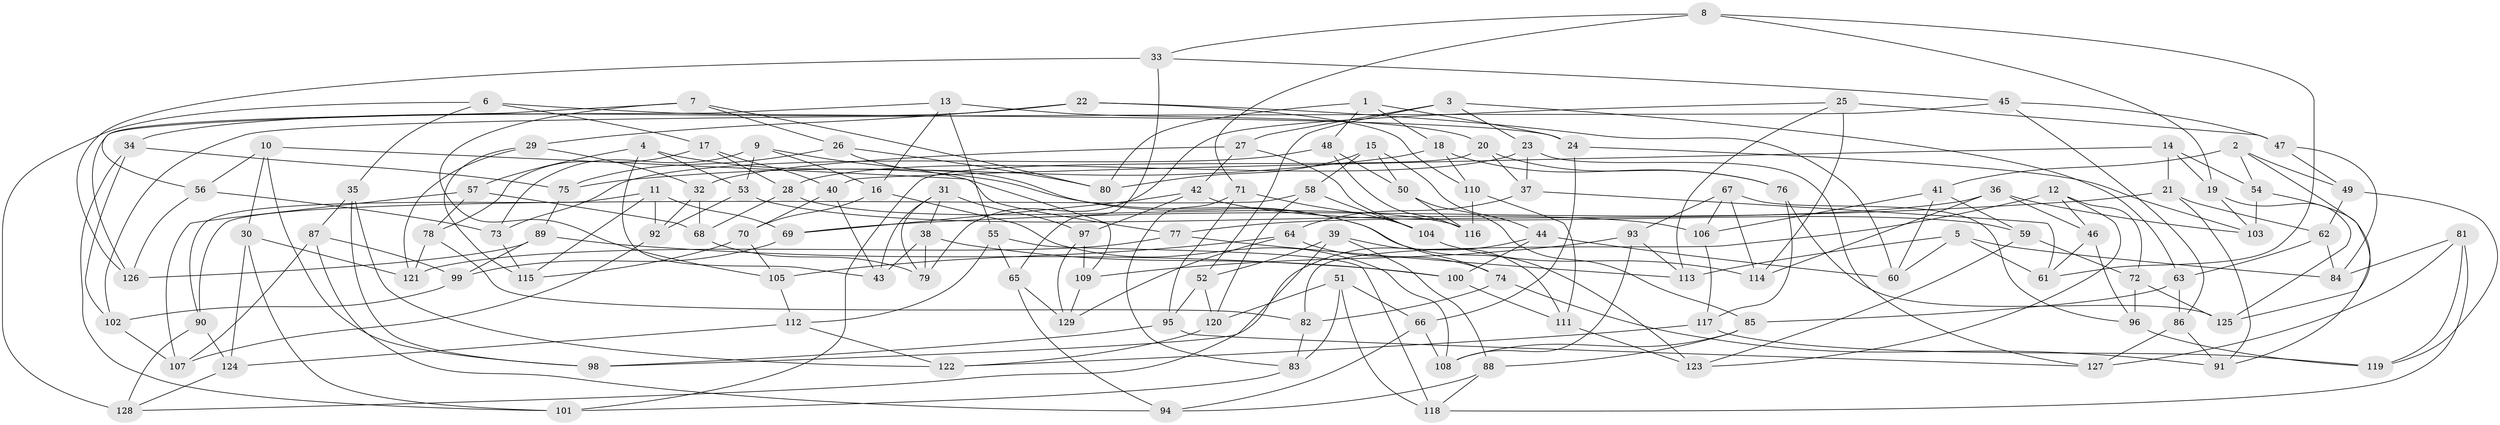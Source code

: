 // Generated by graph-tools (version 1.1) at 2025/02/03/09/25 03:02:59]
// undirected, 129 vertices, 258 edges
graph export_dot {
graph [start="1"]
  node [color=gray90,style=filled];
  1;
  2;
  3;
  4;
  5;
  6;
  7;
  8;
  9;
  10;
  11;
  12;
  13;
  14;
  15;
  16;
  17;
  18;
  19;
  20;
  21;
  22;
  23;
  24;
  25;
  26;
  27;
  28;
  29;
  30;
  31;
  32;
  33;
  34;
  35;
  36;
  37;
  38;
  39;
  40;
  41;
  42;
  43;
  44;
  45;
  46;
  47;
  48;
  49;
  50;
  51;
  52;
  53;
  54;
  55;
  56;
  57;
  58;
  59;
  60;
  61;
  62;
  63;
  64;
  65;
  66;
  67;
  68;
  69;
  70;
  71;
  72;
  73;
  74;
  75;
  76;
  77;
  78;
  79;
  80;
  81;
  82;
  83;
  84;
  85;
  86;
  87;
  88;
  89;
  90;
  91;
  92;
  93;
  94;
  95;
  96;
  97;
  98;
  99;
  100;
  101;
  102;
  103;
  104;
  105;
  106;
  107;
  108;
  109;
  110;
  111;
  112;
  113;
  114;
  115;
  116;
  117;
  118;
  119;
  120;
  121;
  122;
  123;
  124;
  125;
  126;
  127;
  128;
  129;
  1 -- 48;
  1 -- 80;
  1 -- 24;
  1 -- 18;
  2 -- 49;
  2 -- 54;
  2 -- 41;
  2 -- 125;
  3 -- 23;
  3 -- 27;
  3 -- 52;
  3 -- 63;
  4 -- 57;
  4 -- 53;
  4 -- 123;
  4 -- 43;
  5 -- 113;
  5 -- 84;
  5 -- 60;
  5 -- 61;
  6 -- 128;
  6 -- 17;
  6 -- 24;
  6 -- 35;
  7 -- 80;
  7 -- 56;
  7 -- 105;
  7 -- 26;
  8 -- 71;
  8 -- 19;
  8 -- 33;
  8 -- 61;
  9 -- 16;
  9 -- 53;
  9 -- 73;
  9 -- 109;
  10 -- 30;
  10 -- 77;
  10 -- 98;
  10 -- 56;
  11 -- 69;
  11 -- 90;
  11 -- 92;
  11 -- 115;
  12 -- 123;
  12 -- 72;
  12 -- 46;
  12 -- 82;
  13 -- 55;
  13 -- 16;
  13 -- 126;
  13 -- 20;
  14 -- 19;
  14 -- 40;
  14 -- 21;
  14 -- 54;
  15 -- 44;
  15 -- 58;
  15 -- 50;
  15 -- 80;
  16 -- 108;
  16 -- 70;
  17 -- 28;
  17 -- 78;
  17 -- 40;
  18 -- 76;
  18 -- 75;
  18 -- 110;
  19 -- 125;
  19 -- 103;
  20 -- 76;
  20 -- 37;
  20 -- 101;
  21 -- 91;
  21 -- 62;
  21 -- 69;
  22 -- 29;
  22 -- 34;
  22 -- 110;
  22 -- 60;
  23 -- 28;
  23 -- 127;
  23 -- 37;
  24 -- 66;
  24 -- 103;
  25 -- 114;
  25 -- 47;
  25 -- 113;
  25 -- 79;
  26 -- 74;
  26 -- 80;
  26 -- 75;
  27 -- 32;
  27 -- 42;
  27 -- 104;
  28 -- 68;
  28 -- 116;
  29 -- 121;
  29 -- 32;
  29 -- 115;
  30 -- 101;
  30 -- 121;
  30 -- 124;
  31 -- 43;
  31 -- 97;
  31 -- 38;
  31 -- 79;
  32 -- 92;
  32 -- 68;
  33 -- 65;
  33 -- 126;
  33 -- 45;
  34 -- 102;
  34 -- 75;
  34 -- 101;
  35 -- 122;
  35 -- 98;
  35 -- 87;
  36 -- 103;
  36 -- 114;
  36 -- 46;
  36 -- 77;
  37 -- 61;
  37 -- 64;
  38 -- 43;
  38 -- 100;
  38 -- 79;
  39 -- 88;
  39 -- 111;
  39 -- 52;
  39 -- 128;
  40 -- 70;
  40 -- 43;
  41 -- 106;
  41 -- 60;
  41 -- 59;
  42 -- 97;
  42 -- 69;
  42 -- 59;
  44 -- 60;
  44 -- 98;
  44 -- 100;
  45 -- 86;
  45 -- 47;
  45 -- 102;
  46 -- 61;
  46 -- 96;
  47 -- 84;
  47 -- 49;
  48 -- 116;
  48 -- 50;
  48 -- 73;
  49 -- 119;
  49 -- 62;
  50 -- 116;
  50 -- 85;
  51 -- 83;
  51 -- 66;
  51 -- 120;
  51 -- 118;
  52 -- 120;
  52 -- 95;
  53 -- 106;
  53 -- 92;
  54 -- 103;
  54 -- 91;
  55 -- 65;
  55 -- 112;
  55 -- 118;
  56 -- 126;
  56 -- 73;
  57 -- 68;
  57 -- 107;
  57 -- 78;
  58 -- 90;
  58 -- 120;
  58 -- 104;
  59 -- 123;
  59 -- 72;
  62 -- 63;
  62 -- 84;
  63 -- 85;
  63 -- 86;
  64 -- 74;
  64 -- 105;
  64 -- 129;
  65 -- 129;
  65 -- 94;
  66 -- 108;
  66 -- 94;
  67 -- 93;
  67 -- 114;
  67 -- 106;
  67 -- 96;
  68 -- 79;
  69 -- 99;
  70 -- 105;
  70 -- 115;
  71 -- 83;
  71 -- 95;
  71 -- 104;
  72 -- 125;
  72 -- 96;
  73 -- 115;
  74 -- 91;
  74 -- 82;
  75 -- 89;
  76 -- 125;
  76 -- 117;
  77 -- 113;
  77 -- 121;
  78 -- 121;
  78 -- 82;
  81 -- 118;
  81 -- 84;
  81 -- 127;
  81 -- 119;
  82 -- 83;
  83 -- 101;
  85 -- 108;
  85 -- 88;
  86 -- 91;
  86 -- 127;
  87 -- 107;
  87 -- 99;
  87 -- 94;
  88 -- 118;
  88 -- 94;
  89 -- 100;
  89 -- 99;
  89 -- 126;
  90 -- 124;
  90 -- 128;
  92 -- 107;
  93 -- 108;
  93 -- 109;
  93 -- 113;
  95 -- 98;
  95 -- 127;
  96 -- 119;
  97 -- 129;
  97 -- 109;
  99 -- 102;
  100 -- 111;
  102 -- 107;
  104 -- 114;
  105 -- 112;
  106 -- 117;
  109 -- 129;
  110 -- 111;
  110 -- 116;
  111 -- 123;
  112 -- 122;
  112 -- 124;
  117 -- 122;
  117 -- 119;
  120 -- 122;
  124 -- 128;
}

